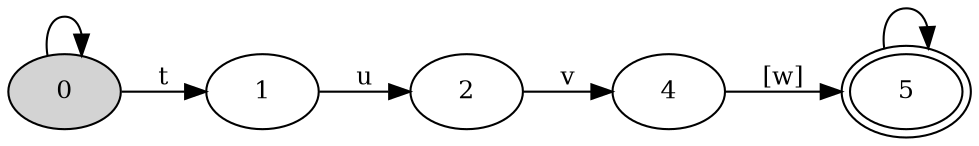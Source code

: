 digraph "SFA" {
rankdir=LR;

//Initial state
node [style = filled, shape = ellipse, peripheries = 1, fillcolor = "#d3d3d3ff", fontsize = 12]
0

//Final states
node [style = filled, shape = ellipse, peripheries = 2, fillcolor = white, fontsize = 12]
5

//Other states
node [style = filled, shape = ellipse, peripheries = 1, fillcolor = white, fontsize = 12]
1
2
4

//Transitions
0 -> 1 [label = "t", fontsize = 12 ];
0 -> 0 [label = "", fontsize = 12 ];
1 -> 2 [label = "u", fontsize = 12 ];
2 -> 4 [label = "v", fontsize = 12 ];
4 -> 5 [label = "[\w]", fontsize = 12 ];
5 -> 5 [label = "", fontsize = 12 ];
}
